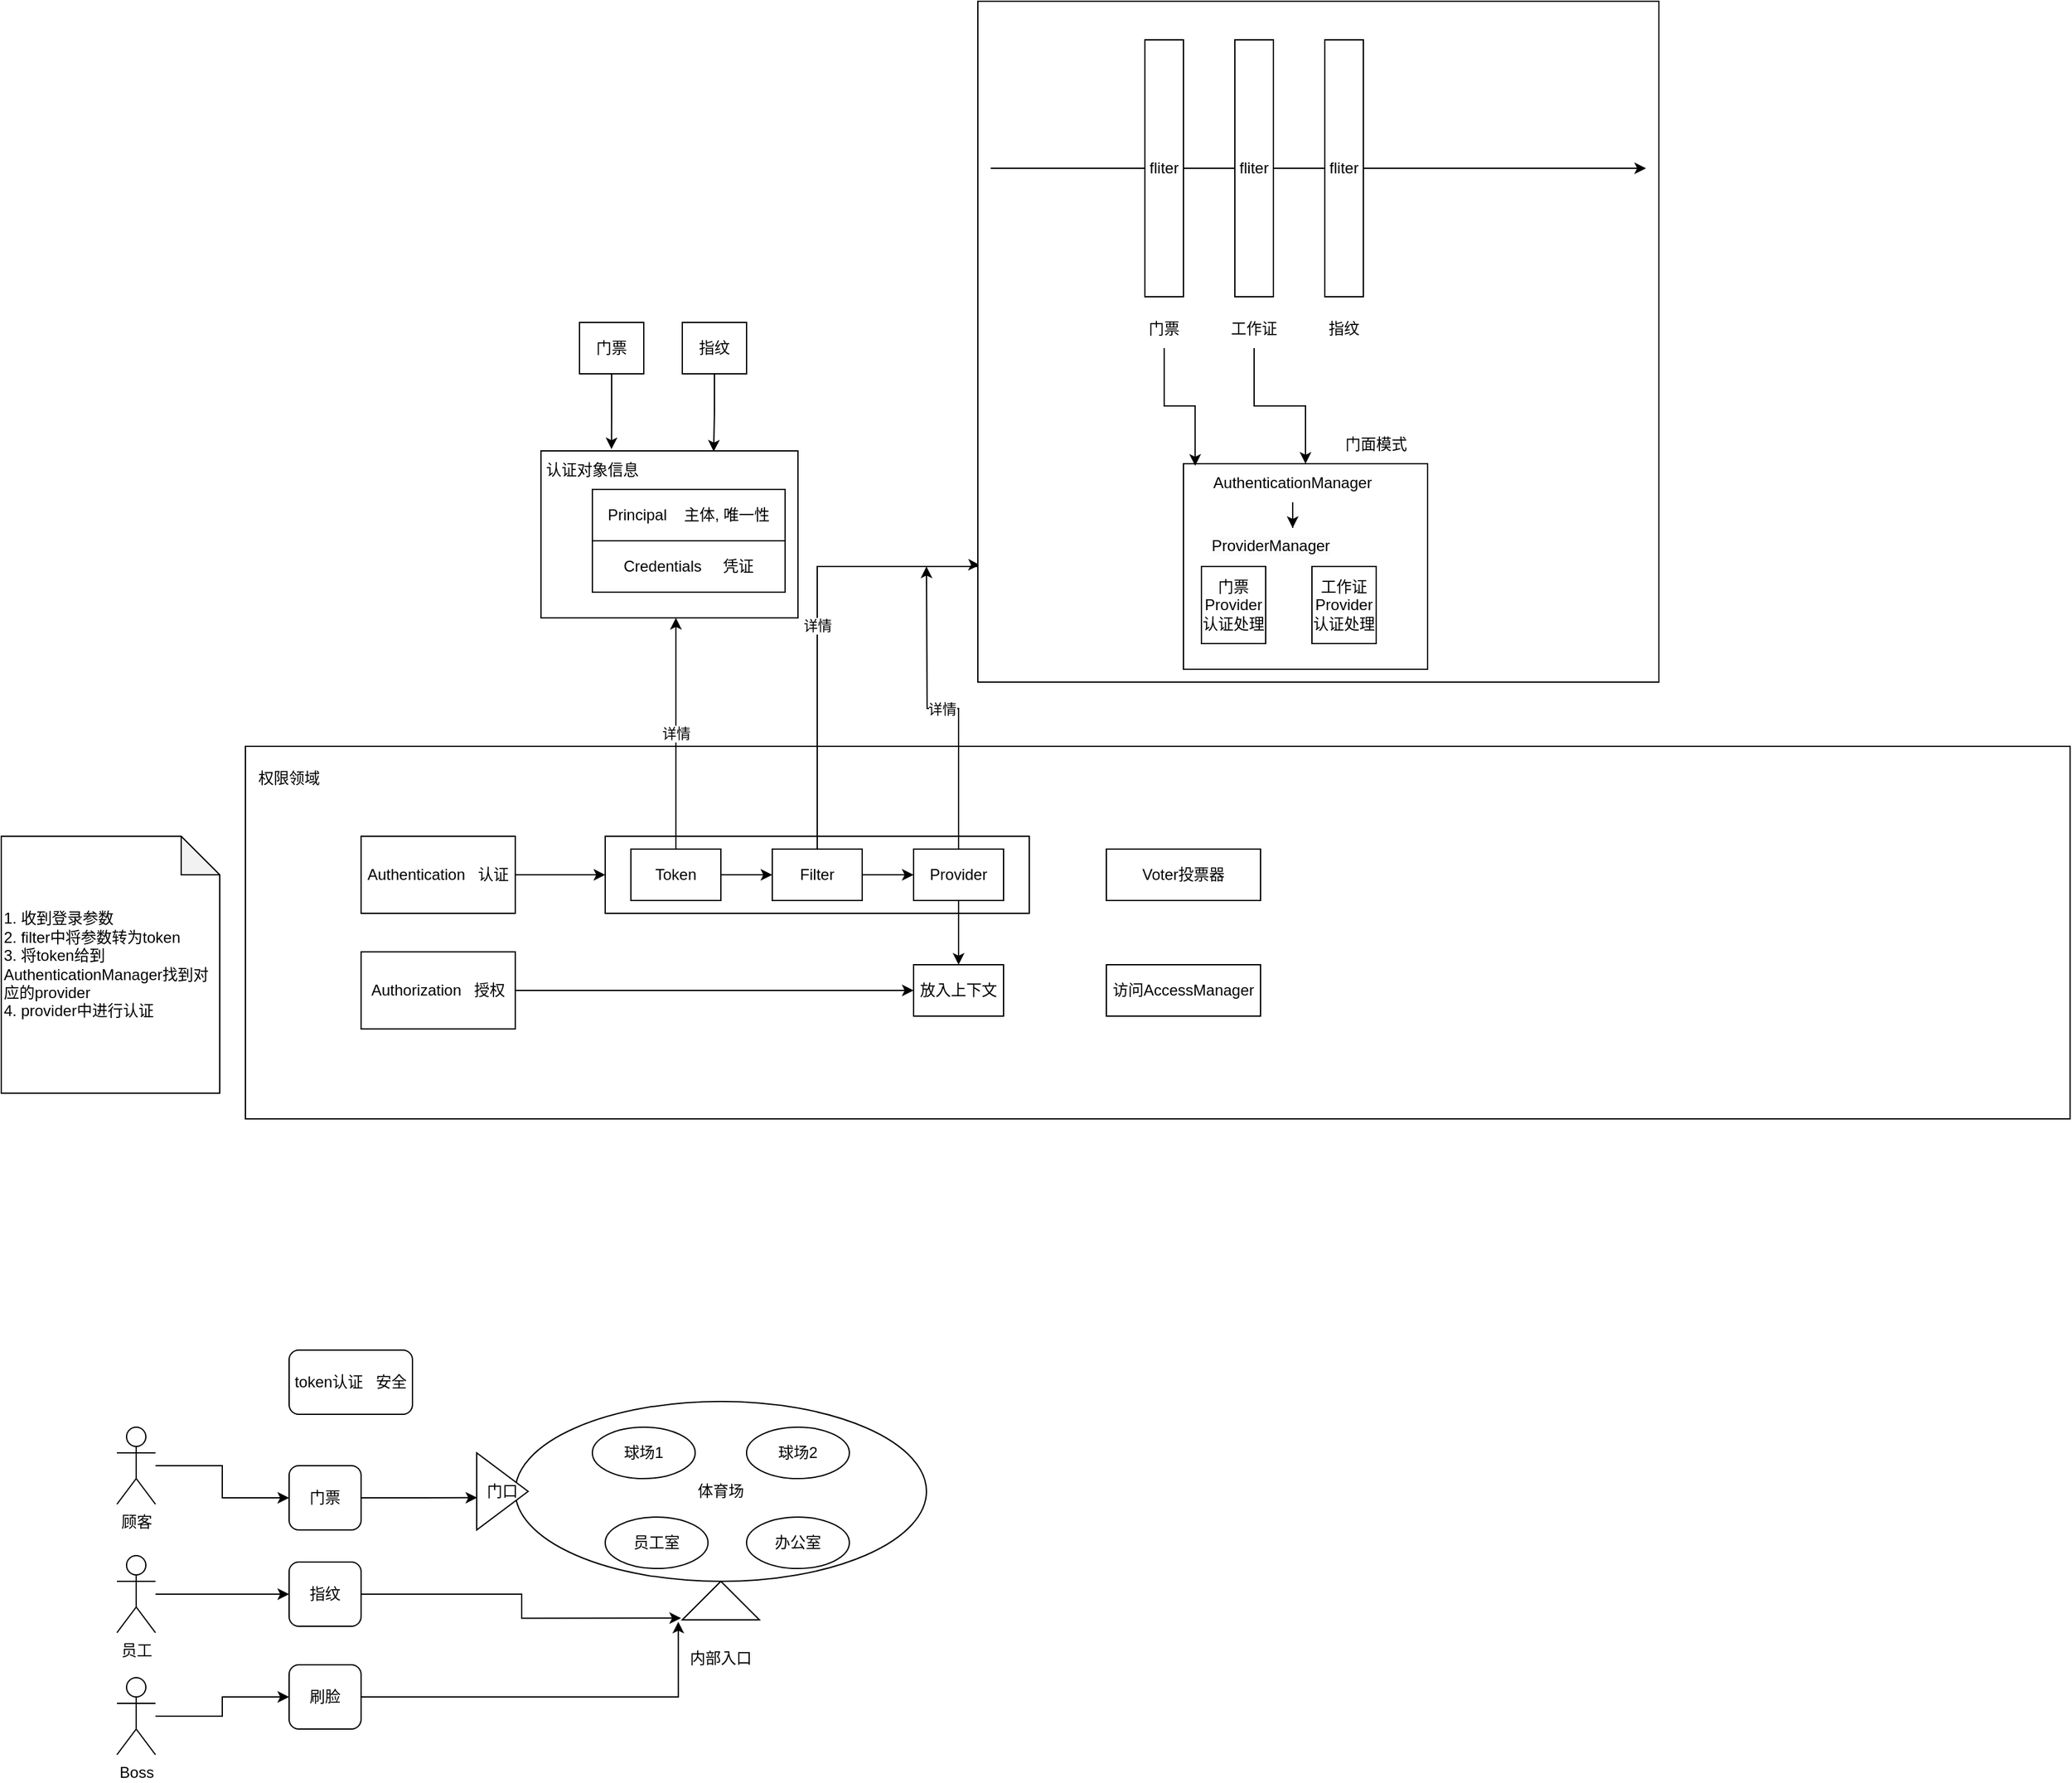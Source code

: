 <mxfile version="21.6.6" type="github">
  <diagram name="第 1 页" id="PeloDmDUZlQMdrvupZtE">
    <mxGraphModel dx="1430" dy="1962" grid="1" gridSize="10" guides="1" tooltips="1" connect="1" arrows="1" fold="1" page="1" pageScale="1" pageWidth="827" pageHeight="1169" math="0" shadow="0">
      <root>
        <mxCell id="0" />
        <mxCell id="1" parent="0" />
        <mxCell id="Ihz931m8MnfTCswfgi-z-8" value="" style="rounded=0;whiteSpace=wrap;html=1;" vertex="1" parent="1">
          <mxGeometry x="380" y="280" width="1420" height="290" as="geometry" />
        </mxCell>
        <mxCell id="Ihz931m8MnfTCswfgi-z-84" value="" style="rounded=0;whiteSpace=wrap;html=1;" vertex="1" parent="1">
          <mxGeometry x="660" y="350" width="330" height="60" as="geometry" />
        </mxCell>
        <mxCell id="Ihz931m8MnfTCswfgi-z-14" style="edgeStyle=orthogonalEdgeStyle;rounded=0;orthogonalLoop=1;jettySize=auto;html=1;" edge="1" parent="1" source="Ihz931m8MnfTCswfgi-z-6">
          <mxGeometry relative="1" as="geometry">
            <mxPoint x="660" y="380" as="targetPoint" />
          </mxGeometry>
        </mxCell>
        <mxCell id="Ihz931m8MnfTCswfgi-z-6" value="Authentication&amp;nbsp; &amp;nbsp;认证" style="rounded=0;whiteSpace=wrap;html=1;" vertex="1" parent="1">
          <mxGeometry x="470" y="350" width="120" height="60" as="geometry" />
        </mxCell>
        <mxCell id="Ihz931m8MnfTCswfgi-z-53" style="edgeStyle=orthogonalEdgeStyle;rounded=0;orthogonalLoop=1;jettySize=auto;html=1;" edge="1" parent="1" source="Ihz931m8MnfTCswfgi-z-7" target="Ihz931m8MnfTCswfgi-z-49">
          <mxGeometry relative="1" as="geometry" />
        </mxCell>
        <mxCell id="Ihz931m8MnfTCswfgi-z-7" value="Authorization&amp;nbsp; &amp;nbsp;授权" style="rounded=0;whiteSpace=wrap;html=1;" vertex="1" parent="1">
          <mxGeometry x="470" y="440" width="120" height="60" as="geometry" />
        </mxCell>
        <mxCell id="Ihz931m8MnfTCswfgi-z-9" value="权限领域" style="text;html=1;strokeColor=none;fillColor=none;align=center;verticalAlign=middle;whiteSpace=wrap;rounded=0;" vertex="1" parent="1">
          <mxGeometry x="384" y="290" width="60" height="30" as="geometry" />
        </mxCell>
        <mxCell id="Ihz931m8MnfTCswfgi-z-50" style="edgeStyle=orthogonalEdgeStyle;rounded=0;orthogonalLoop=1;jettySize=auto;html=1;entryX=0;entryY=0.5;entryDx=0;entryDy=0;" edge="1" parent="1" source="Ihz931m8MnfTCswfgi-z-13" target="Ihz931m8MnfTCswfgi-z-47">
          <mxGeometry relative="1" as="geometry" />
        </mxCell>
        <mxCell id="Ihz931m8MnfTCswfgi-z-54" value="详情" style="edgeStyle=orthogonalEdgeStyle;rounded=0;orthogonalLoop=1;jettySize=auto;html=1;entryX=0.525;entryY=1;entryDx=0;entryDy=0;entryPerimeter=0;" edge="1" parent="1" source="Ihz931m8MnfTCswfgi-z-13" target="Ihz931m8MnfTCswfgi-z-10">
          <mxGeometry relative="1" as="geometry" />
        </mxCell>
        <mxCell id="Ihz931m8MnfTCswfgi-z-13" value="Token" style="rounded=0;whiteSpace=wrap;html=1;" vertex="1" parent="1">
          <mxGeometry x="680" y="360" width="70" height="40" as="geometry" />
        </mxCell>
        <mxCell id="Ihz931m8MnfTCswfgi-z-46" value="" style="group" vertex="1" connectable="0" parent="1">
          <mxGeometry x="610" y="-50" width="200" height="230" as="geometry" />
        </mxCell>
        <mxCell id="Ihz931m8MnfTCswfgi-z-12" value="" style="group" vertex="1" connectable="0" parent="Ihz931m8MnfTCswfgi-z-46">
          <mxGeometry y="100" width="200" height="130" as="geometry" />
        </mxCell>
        <mxCell id="Ihz931m8MnfTCswfgi-z-10" value="" style="rounded=0;whiteSpace=wrap;html=1;" vertex="1" parent="Ihz931m8MnfTCswfgi-z-12">
          <mxGeometry width="200" height="130" as="geometry" />
        </mxCell>
        <mxCell id="Ihz931m8MnfTCswfgi-z-4" value="Principal&amp;nbsp; &amp;nbsp; 主体, 唯一性" style="rounded=0;whiteSpace=wrap;html=1;" vertex="1" parent="Ihz931m8MnfTCswfgi-z-12">
          <mxGeometry x="40" y="30" width="150" height="40" as="geometry" />
        </mxCell>
        <mxCell id="Ihz931m8MnfTCswfgi-z-5" value="Credentials&amp;nbsp; &amp;nbsp; &amp;nbsp;凭证" style="rounded=0;whiteSpace=wrap;html=1;" vertex="1" parent="Ihz931m8MnfTCswfgi-z-12">
          <mxGeometry x="40" y="70" width="150" height="40" as="geometry" />
        </mxCell>
        <mxCell id="Ihz931m8MnfTCswfgi-z-11" value="认证对象信息" style="text;html=1;strokeColor=none;fillColor=none;align=center;verticalAlign=middle;whiteSpace=wrap;rounded=0;" vertex="1" parent="Ihz931m8MnfTCswfgi-z-12">
          <mxGeometry width="80" height="30" as="geometry" />
        </mxCell>
        <mxCell id="Ihz931m8MnfTCswfgi-z-43" style="edgeStyle=orthogonalEdgeStyle;rounded=0;orthogonalLoop=1;jettySize=auto;html=1;entryX=0.686;entryY=-0.044;entryDx=0;entryDy=0;entryPerimeter=0;" edge="1" parent="Ihz931m8MnfTCswfgi-z-46" source="Ihz931m8MnfTCswfgi-z-41" target="Ihz931m8MnfTCswfgi-z-11">
          <mxGeometry relative="1" as="geometry" />
        </mxCell>
        <mxCell id="Ihz931m8MnfTCswfgi-z-41" value="门票" style="rounded=0;whiteSpace=wrap;html=1;" vertex="1" parent="Ihz931m8MnfTCswfgi-z-46">
          <mxGeometry x="30" width="50" height="40" as="geometry" />
        </mxCell>
        <mxCell id="Ihz931m8MnfTCswfgi-z-44" style="edgeStyle=orthogonalEdgeStyle;rounded=0;orthogonalLoop=1;jettySize=auto;html=1;entryX=0.672;entryY=0.004;entryDx=0;entryDy=0;entryPerimeter=0;" edge="1" parent="Ihz931m8MnfTCswfgi-z-46" source="Ihz931m8MnfTCswfgi-z-42" target="Ihz931m8MnfTCswfgi-z-10">
          <mxGeometry relative="1" as="geometry" />
        </mxCell>
        <mxCell id="Ihz931m8MnfTCswfgi-z-42" value="指纹" style="rounded=0;whiteSpace=wrap;html=1;" vertex="1" parent="Ihz931m8MnfTCswfgi-z-46">
          <mxGeometry x="110" width="50" height="40" as="geometry" />
        </mxCell>
        <mxCell id="Ihz931m8MnfTCswfgi-z-51" style="edgeStyle=orthogonalEdgeStyle;rounded=0;orthogonalLoop=1;jettySize=auto;html=1;entryX=0;entryY=0.5;entryDx=0;entryDy=0;" edge="1" parent="1" source="Ihz931m8MnfTCswfgi-z-47" target="Ihz931m8MnfTCswfgi-z-48">
          <mxGeometry relative="1" as="geometry" />
        </mxCell>
        <mxCell id="Ihz931m8MnfTCswfgi-z-57" value="详情" style="edgeStyle=orthogonalEdgeStyle;rounded=0;orthogonalLoop=1;jettySize=auto;html=1;entryX=0.003;entryY=0.828;entryDx=0;entryDy=0;entryPerimeter=0;" edge="1" parent="1" source="Ihz931m8MnfTCswfgi-z-47" target="Ihz931m8MnfTCswfgi-z-55">
          <mxGeometry relative="1" as="geometry">
            <Array as="points">
              <mxPoint x="825" y="140" />
              <mxPoint x="950" y="140" />
              <mxPoint x="950" y="139" />
            </Array>
          </mxGeometry>
        </mxCell>
        <mxCell id="Ihz931m8MnfTCswfgi-z-47" value="Filter" style="rounded=0;whiteSpace=wrap;html=1;" vertex="1" parent="1">
          <mxGeometry x="790" y="360" width="70" height="40" as="geometry" />
        </mxCell>
        <mxCell id="Ihz931m8MnfTCswfgi-z-52" style="edgeStyle=orthogonalEdgeStyle;rounded=0;orthogonalLoop=1;jettySize=auto;html=1;entryX=0.5;entryY=0;entryDx=0;entryDy=0;" edge="1" parent="1" source="Ihz931m8MnfTCswfgi-z-48" target="Ihz931m8MnfTCswfgi-z-49">
          <mxGeometry relative="1" as="geometry" />
        </mxCell>
        <mxCell id="Ihz931m8MnfTCswfgi-z-58" value="详情" style="edgeStyle=orthogonalEdgeStyle;rounded=0;orthogonalLoop=1;jettySize=auto;html=1;" edge="1" parent="1" source="Ihz931m8MnfTCswfgi-z-48">
          <mxGeometry relative="1" as="geometry">
            <mxPoint x="910" y="140" as="targetPoint" />
          </mxGeometry>
        </mxCell>
        <mxCell id="Ihz931m8MnfTCswfgi-z-48" value="Provider" style="rounded=0;whiteSpace=wrap;html=1;" vertex="1" parent="1">
          <mxGeometry x="900" y="360" width="70" height="40" as="geometry" />
        </mxCell>
        <mxCell id="Ihz931m8MnfTCswfgi-z-49" value="放入上下文" style="rounded=0;whiteSpace=wrap;html=1;" vertex="1" parent="1">
          <mxGeometry x="900" y="450" width="70" height="40" as="geometry" />
        </mxCell>
        <mxCell id="Ihz931m8MnfTCswfgi-z-56" value="" style="group" vertex="1" connectable="0" parent="1">
          <mxGeometry x="950" y="-300" width="530" height="530" as="geometry" />
        </mxCell>
        <mxCell id="Ihz931m8MnfTCswfgi-z-55" value="" style="rounded=0;whiteSpace=wrap;html=1;" vertex="1" parent="Ihz931m8MnfTCswfgi-z-56">
          <mxGeometry width="530" height="530" as="geometry" />
        </mxCell>
        <mxCell id="Ihz931m8MnfTCswfgi-z-28" value="" style="group" vertex="1" connectable="0" parent="Ihz931m8MnfTCswfgi-z-56">
          <mxGeometry x="160" y="360" width="190" height="160" as="geometry" />
        </mxCell>
        <mxCell id="Ihz931m8MnfTCswfgi-z-25" value="" style="rounded=0;whiteSpace=wrap;html=1;" vertex="1" parent="Ihz931m8MnfTCswfgi-z-28">
          <mxGeometry width="190" height="160" as="geometry" />
        </mxCell>
        <mxCell id="Ihz931m8MnfTCswfgi-z-23" value="门票Provider认证处理" style="rounded=0;whiteSpace=wrap;html=1;" vertex="1" parent="Ihz931m8MnfTCswfgi-z-28">
          <mxGeometry x="14" y="80" width="50" height="60" as="geometry" />
        </mxCell>
        <mxCell id="Ihz931m8MnfTCswfgi-z-39" style="edgeStyle=orthogonalEdgeStyle;rounded=0;orthogonalLoop=1;jettySize=auto;html=1;" edge="1" parent="Ihz931m8MnfTCswfgi-z-28" source="Ihz931m8MnfTCswfgi-z-26" target="Ihz931m8MnfTCswfgi-z-36">
          <mxGeometry relative="1" as="geometry" />
        </mxCell>
        <mxCell id="Ihz931m8MnfTCswfgi-z-26" value="AuthenticationManager" style="text;html=1;strokeColor=none;fillColor=none;align=center;verticalAlign=middle;whiteSpace=wrap;rounded=0;" vertex="1" parent="Ihz931m8MnfTCswfgi-z-28">
          <mxGeometry width="170" height="30" as="geometry" />
        </mxCell>
        <mxCell id="Ihz931m8MnfTCswfgi-z-27" value="工作证Provider认证处理" style="rounded=0;whiteSpace=wrap;html=1;" vertex="1" parent="Ihz931m8MnfTCswfgi-z-28">
          <mxGeometry x="100" y="80" width="50" height="60" as="geometry" />
        </mxCell>
        <mxCell id="Ihz931m8MnfTCswfgi-z-36" value="&lt;span style=&quot;color: rgb(0, 0, 0); font-family: Helvetica; font-size: 12px; font-style: normal; font-variant-ligatures: normal; font-variant-caps: normal; font-weight: 400; letter-spacing: normal; orphans: 2; text-align: center; text-indent: 0px; text-transform: none; widows: 2; word-spacing: 0px; -webkit-text-stroke-width: 0px; background-color: rgb(251, 251, 251); text-decoration-thickness: initial; text-decoration-style: initial; text-decoration-color: initial; float: none; display: inline !important;&quot;&gt;ProviderManager&lt;/span&gt;" style="text;whiteSpace=wrap;html=1;" vertex="1" parent="Ihz931m8MnfTCswfgi-z-28">
          <mxGeometry x="20" y="50" width="130" height="40" as="geometry" />
        </mxCell>
        <mxCell id="Ihz931m8MnfTCswfgi-z-19" value="" style="endArrow=classic;html=1;rounded=0;" edge="1" parent="Ihz931m8MnfTCswfgi-z-56">
          <mxGeometry width="50" height="50" relative="1" as="geometry">
            <mxPoint x="10" y="130" as="sourcePoint" />
            <mxPoint x="520" y="130" as="targetPoint" />
          </mxGeometry>
        </mxCell>
        <mxCell id="Ihz931m8MnfTCswfgi-z-16" value="fliter" style="rounded=0;whiteSpace=wrap;html=1;" vertex="1" parent="Ihz931m8MnfTCswfgi-z-56">
          <mxGeometry x="130" y="30" width="30" height="200" as="geometry" />
        </mxCell>
        <mxCell id="Ihz931m8MnfTCswfgi-z-17" value="fliter" style="rounded=0;whiteSpace=wrap;html=1;" vertex="1" parent="Ihz931m8MnfTCswfgi-z-56">
          <mxGeometry x="200" y="30" width="30" height="200" as="geometry" />
        </mxCell>
        <mxCell id="Ihz931m8MnfTCswfgi-z-18" value="fliter" style="rounded=0;whiteSpace=wrap;html=1;" vertex="1" parent="Ihz931m8MnfTCswfgi-z-56">
          <mxGeometry x="270" y="30" width="30" height="200" as="geometry" />
        </mxCell>
        <mxCell id="Ihz931m8MnfTCswfgi-z-37" style="edgeStyle=orthogonalEdgeStyle;rounded=0;orthogonalLoop=1;jettySize=auto;html=1;entryX=0.048;entryY=0.01;entryDx=0;entryDy=0;entryPerimeter=0;" edge="1" parent="Ihz931m8MnfTCswfgi-z-56" source="Ihz931m8MnfTCswfgi-z-20" target="Ihz931m8MnfTCswfgi-z-25">
          <mxGeometry relative="1" as="geometry" />
        </mxCell>
        <mxCell id="Ihz931m8MnfTCswfgi-z-20" value="门票" style="text;html=1;strokeColor=none;fillColor=none;align=center;verticalAlign=middle;whiteSpace=wrap;rounded=0;" vertex="1" parent="Ihz931m8MnfTCswfgi-z-56">
          <mxGeometry x="115" y="240" width="60" height="30" as="geometry" />
        </mxCell>
        <mxCell id="Ihz931m8MnfTCswfgi-z-38" style="edgeStyle=orthogonalEdgeStyle;rounded=0;orthogonalLoop=1;jettySize=auto;html=1;" edge="1" parent="Ihz931m8MnfTCswfgi-z-56" source="Ihz931m8MnfTCswfgi-z-21" target="Ihz931m8MnfTCswfgi-z-25">
          <mxGeometry relative="1" as="geometry" />
        </mxCell>
        <mxCell id="Ihz931m8MnfTCswfgi-z-21" value="工作证" style="text;html=1;strokeColor=none;fillColor=none;align=center;verticalAlign=middle;whiteSpace=wrap;rounded=0;" vertex="1" parent="Ihz931m8MnfTCswfgi-z-56">
          <mxGeometry x="185" y="240" width="60" height="30" as="geometry" />
        </mxCell>
        <mxCell id="Ihz931m8MnfTCswfgi-z-22" value="指纹" style="text;html=1;strokeColor=none;fillColor=none;align=center;verticalAlign=middle;whiteSpace=wrap;rounded=0;" vertex="1" parent="Ihz931m8MnfTCswfgi-z-56">
          <mxGeometry x="255" y="240" width="60" height="30" as="geometry" />
        </mxCell>
        <mxCell id="Ihz931m8MnfTCswfgi-z-40" value="门面模式" style="text;html=1;strokeColor=none;fillColor=none;align=center;verticalAlign=middle;whiteSpace=wrap;rounded=0;" vertex="1" parent="Ihz931m8MnfTCswfgi-z-56">
          <mxGeometry x="280" y="330" width="60" height="30" as="geometry" />
        </mxCell>
        <mxCell id="Ihz931m8MnfTCswfgi-z-59" value="访问AccessManager" style="rounded=0;whiteSpace=wrap;html=1;" vertex="1" parent="1">
          <mxGeometry x="1050" y="450" width="120" height="40" as="geometry" />
        </mxCell>
        <mxCell id="Ihz931m8MnfTCswfgi-z-80" style="edgeStyle=orthogonalEdgeStyle;rounded=0;orthogonalLoop=1;jettySize=auto;html=1;entryX=0.009;entryY=0.582;entryDx=0;entryDy=0;entryPerimeter=0;" edge="1" parent="1" source="Ihz931m8MnfTCswfgi-z-65" target="Ihz931m8MnfTCswfgi-z-77">
          <mxGeometry relative="1" as="geometry" />
        </mxCell>
        <mxCell id="Ihz931m8MnfTCswfgi-z-65" value="门票" style="rounded=1;whiteSpace=wrap;html=1;" vertex="1" parent="1">
          <mxGeometry x="414" y="840" width="56" height="50" as="geometry" />
        </mxCell>
        <mxCell id="Ihz931m8MnfTCswfgi-z-81" style="edgeStyle=orthogonalEdgeStyle;rounded=0;orthogonalLoop=1;jettySize=auto;html=1;entryX=0.044;entryY=-0.017;entryDx=0;entryDy=0;entryPerimeter=0;" edge="1" parent="1" source="Ihz931m8MnfTCswfgi-z-66" target="Ihz931m8MnfTCswfgi-z-78">
          <mxGeometry relative="1" as="geometry" />
        </mxCell>
        <mxCell id="Ihz931m8MnfTCswfgi-z-66" value="指纹" style="rounded=1;whiteSpace=wrap;html=1;" vertex="1" parent="1">
          <mxGeometry x="414" y="915" width="56" height="50" as="geometry" />
        </mxCell>
        <mxCell id="Ihz931m8MnfTCswfgi-z-82" style="edgeStyle=orthogonalEdgeStyle;rounded=0;orthogonalLoop=1;jettySize=auto;html=1;entryX=-0.048;entryY=-0.052;entryDx=0;entryDy=0;entryPerimeter=0;" edge="1" parent="1" source="Ihz931m8MnfTCswfgi-z-67" target="Ihz931m8MnfTCswfgi-z-78">
          <mxGeometry relative="1" as="geometry" />
        </mxCell>
        <mxCell id="Ihz931m8MnfTCswfgi-z-67" value="刷脸" style="rounded=1;whiteSpace=wrap;html=1;" vertex="1" parent="1">
          <mxGeometry x="414" y="995" width="56" height="50" as="geometry" />
        </mxCell>
        <mxCell id="Ihz931m8MnfTCswfgi-z-75" style="edgeStyle=orthogonalEdgeStyle;rounded=0;orthogonalLoop=1;jettySize=auto;html=1;entryX=0;entryY=0.5;entryDx=0;entryDy=0;" edge="1" parent="1" source="Ihz931m8MnfTCswfgi-z-69" target="Ihz931m8MnfTCswfgi-z-65">
          <mxGeometry relative="1" as="geometry" />
        </mxCell>
        <mxCell id="Ihz931m8MnfTCswfgi-z-69" value="顾客" style="shape=umlActor;verticalLabelPosition=bottom;verticalAlign=top;html=1;outlineConnect=0;" vertex="1" parent="1">
          <mxGeometry x="280" y="810" width="30" height="60" as="geometry" />
        </mxCell>
        <mxCell id="Ihz931m8MnfTCswfgi-z-74" style="edgeStyle=orthogonalEdgeStyle;rounded=0;orthogonalLoop=1;jettySize=auto;html=1;entryX=0;entryY=0.5;entryDx=0;entryDy=0;" edge="1" parent="1" source="Ihz931m8MnfTCswfgi-z-70" target="Ihz931m8MnfTCswfgi-z-66">
          <mxGeometry relative="1" as="geometry" />
        </mxCell>
        <mxCell id="Ihz931m8MnfTCswfgi-z-70" value="员工" style="shape=umlActor;verticalLabelPosition=bottom;verticalAlign=top;html=1;outlineConnect=0;" vertex="1" parent="1">
          <mxGeometry x="280" y="910" width="30" height="60" as="geometry" />
        </mxCell>
        <mxCell id="Ihz931m8MnfTCswfgi-z-73" style="edgeStyle=orthogonalEdgeStyle;rounded=0;orthogonalLoop=1;jettySize=auto;html=1;entryX=0;entryY=0.5;entryDx=0;entryDy=0;" edge="1" parent="1" source="Ihz931m8MnfTCswfgi-z-71" target="Ihz931m8MnfTCswfgi-z-67">
          <mxGeometry relative="1" as="geometry" />
        </mxCell>
        <mxCell id="Ihz931m8MnfTCswfgi-z-71" value="Boss" style="shape=umlActor;verticalLabelPosition=bottom;verticalAlign=top;html=1;outlineConnect=0;" vertex="1" parent="1">
          <mxGeometry x="280" y="1005" width="30" height="60" as="geometry" />
        </mxCell>
        <mxCell id="Ihz931m8MnfTCswfgi-z-76" value="" style="group" vertex="1" connectable="0" parent="1">
          <mxGeometry x="590" y="790" width="320" height="140" as="geometry" />
        </mxCell>
        <mxCell id="Ihz931m8MnfTCswfgi-z-61" value="体育场" style="ellipse;whiteSpace=wrap;html=1;" vertex="1" parent="Ihz931m8MnfTCswfgi-z-76">
          <mxGeometry width="320" height="140" as="geometry" />
        </mxCell>
        <mxCell id="Ihz931m8MnfTCswfgi-z-62" value="员工室" style="ellipse;whiteSpace=wrap;html=1;" vertex="1" parent="Ihz931m8MnfTCswfgi-z-76">
          <mxGeometry x="70" y="90" width="80" height="40" as="geometry" />
        </mxCell>
        <mxCell id="Ihz931m8MnfTCswfgi-z-63" value="球场1" style="ellipse;whiteSpace=wrap;html=1;" vertex="1" parent="Ihz931m8MnfTCswfgi-z-76">
          <mxGeometry x="60" y="20" width="80" height="40" as="geometry" />
        </mxCell>
        <mxCell id="Ihz931m8MnfTCswfgi-z-64" value="球场2" style="ellipse;whiteSpace=wrap;html=1;" vertex="1" parent="Ihz931m8MnfTCswfgi-z-76">
          <mxGeometry x="180" y="20" width="80" height="40" as="geometry" />
        </mxCell>
        <mxCell id="Ihz931m8MnfTCswfgi-z-68" value="办公室" style="ellipse;whiteSpace=wrap;html=1;" vertex="1" parent="Ihz931m8MnfTCswfgi-z-76">
          <mxGeometry x="180" y="90" width="80" height="40" as="geometry" />
        </mxCell>
        <mxCell id="Ihz931m8MnfTCswfgi-z-77" value="门口" style="triangle;whiteSpace=wrap;html=1;" vertex="1" parent="1">
          <mxGeometry x="560" y="830" width="40" height="60" as="geometry" />
        </mxCell>
        <mxCell id="Ihz931m8MnfTCswfgi-z-78" value="" style="triangle;whiteSpace=wrap;html=1;rotation=-90;" vertex="1" parent="1">
          <mxGeometry x="735" y="915" width="30" height="60" as="geometry" />
        </mxCell>
        <mxCell id="Ihz931m8MnfTCswfgi-z-79" value="内部入口" style="text;html=1;strokeColor=none;fillColor=none;align=center;verticalAlign=middle;whiteSpace=wrap;rounded=0;" vertex="1" parent="1">
          <mxGeometry x="720" y="975" width="60" height="30" as="geometry" />
        </mxCell>
        <mxCell id="Ihz931m8MnfTCswfgi-z-83" value="Voter投票器" style="rounded=0;whiteSpace=wrap;html=1;" vertex="1" parent="1">
          <mxGeometry x="1050" y="360" width="120" height="40" as="geometry" />
        </mxCell>
        <mxCell id="Ihz931m8MnfTCswfgi-z-86" value="token认证&amp;nbsp; &amp;nbsp;安全" style="rounded=1;whiteSpace=wrap;html=1;" vertex="1" parent="1">
          <mxGeometry x="414" y="750" width="96" height="50" as="geometry" />
        </mxCell>
        <mxCell id="Ihz931m8MnfTCswfgi-z-92" value="1. 收到登录参数&lt;br&gt;2. filter中将参数转为token&lt;br&gt;3. 将token给到AuthenticationManager找到对应的provider&lt;br&gt;4. provider中进行认证" style="shape=note;whiteSpace=wrap;html=1;backgroundOutline=1;darkOpacity=0.05;align=left;" vertex="1" parent="1">
          <mxGeometry x="190" y="350" width="170" height="200" as="geometry" />
        </mxCell>
      </root>
    </mxGraphModel>
  </diagram>
</mxfile>
